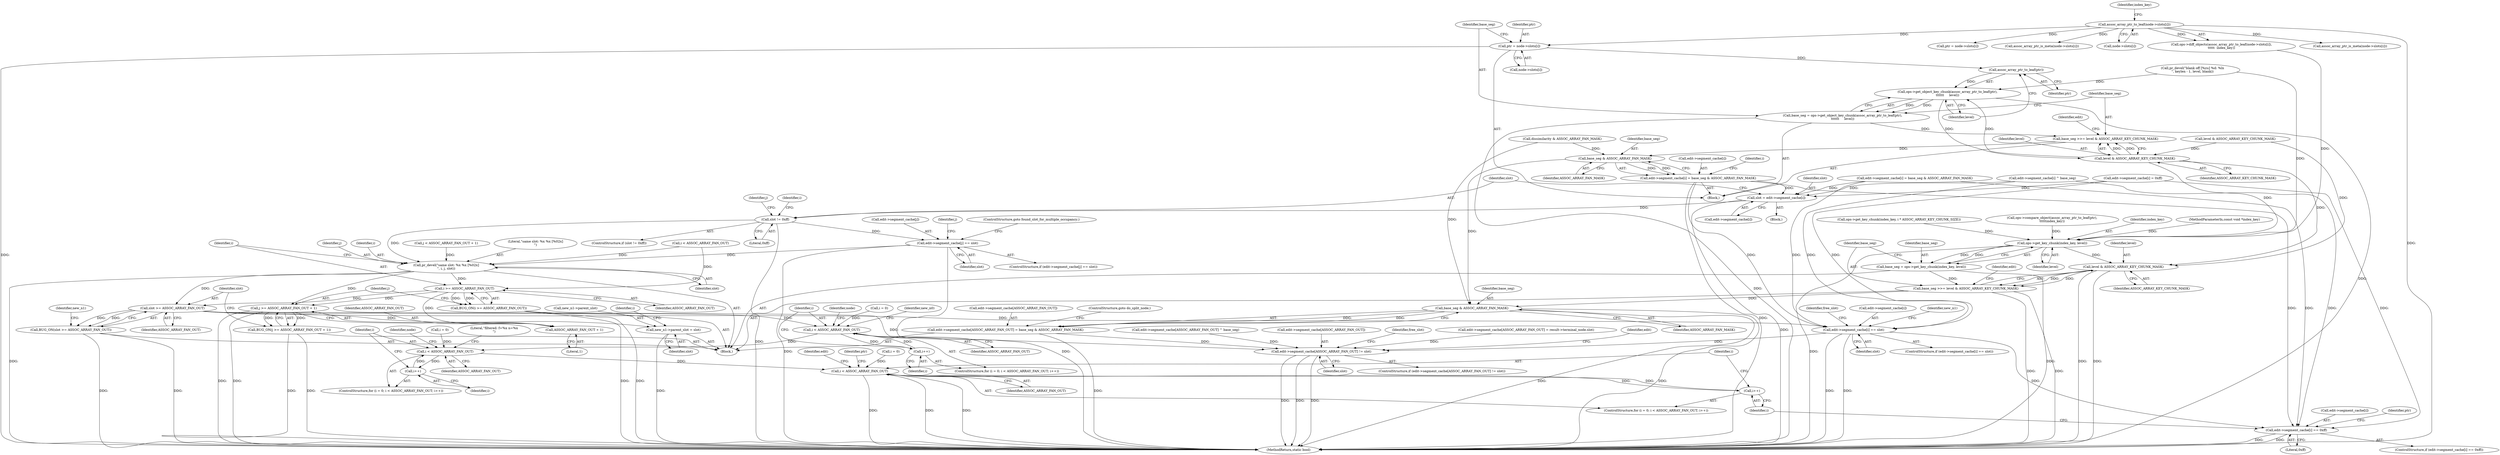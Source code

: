 digraph "0_linux_ea6789980fdaa610d7eb63602c746bf6ec70cd2b@array" {
"1001065" [label="(Call,ptr = node->slots[i])"];
"1000881" [label="(Call,assoc_array_ptr_to_leaf(node->slots[i]))"];
"1001075" [label="(Call,assoc_array_ptr_to_leaf(ptr))"];
"1001074" [label="(Call,ops->get_object_key_chunk(assoc_array_ptr_to_leaf(ptr),\n\t\t\t\t\t\t     level))"];
"1001072" [label="(Call,base_seg = ops->get_object_key_chunk(assoc_array_ptr_to_leaf(ptr),\n\t\t\t\t\t\t     level))"];
"1001078" [label="(Call,base_seg >>= level & ASSOC_ARRAY_KEY_CHUNK_MASK)"];
"1001089" [label="(Call,base_seg & ASSOC_ARRAY_FAN_MASK)"];
"1001083" [label="(Call,edit->segment_cache[i] = base_seg & ASSOC_ARRAY_FAN_MASK)"];
"1000478" [label="(Call,slot = edit->segment_cache[i])"];
"1000486" [label="(Call,slot != 0xff)"];
"1000503" [label="(Call,edit->segment_cache[j] == slot)"];
"1000512" [label="(Call,pr_devel(\"same slot: %x %x [%02x]\n\", i, j, slot))"];
"1000518" [label="(Call,i >= ASSOC_ARRAY_FAN_OUT)"];
"1000517" [label="(Call,BUG_ON(i >= ASSOC_ARRAY_FAN_OUT))"];
"1000522" [label="(Call,j >= ASSOC_ARRAY_FAN_OUT + 1)"];
"1000521" [label="(Call,BUG_ON(j >= ASSOC_ARRAY_FAN_OUT + 1))"];
"1000524" [label="(Call,ASSOC_ARRAY_FAN_OUT + 1)"];
"1000528" [label="(Call,slot >= ASSOC_ARRAY_FAN_OUT)"];
"1000527" [label="(Call,BUG_ON(slot >= ASSOC_ARRAY_FAN_OUT))"];
"1000531" [label="(Call,new_n1->parent_slot = slot)"];
"1000540" [label="(Call,i < ASSOC_ARRAY_FAN_OUT)"];
"1000543" [label="(Call,i++)"];
"1000598" [label="(Call,i < ASSOC_ARRAY_FAN_OUT)"];
"1000601" [label="(Call,i++)"];
"1000732" [label="(Call,i < ASSOC_ARRAY_FAN_OUT)"];
"1000735" [label="(Call,i++)"];
"1000613" [label="(Call,edit->segment_cache[i] == slot)"];
"1000666" [label="(Call,edit->segment_cache[ASSOC_ARRAY_FAN_OUT] != slot)"];
"1000739" [label="(Call,edit->segment_cache[i] == 0xff)"];
"1001108" [label="(Call,base_seg & ASSOC_ARRAY_FAN_MASK)"];
"1001102" [label="(Call,edit->segment_cache[ASSOC_ARRAY_FAN_OUT] = base_seg & ASSOC_ARRAY_FAN_MASK)"];
"1001080" [label="(Call,level & ASSOC_ARRAY_KEY_CHUNK_MASK)"];
"1001094" [label="(Call,ops->get_key_chunk(index_key, level))"];
"1001092" [label="(Call,base_seg = ops->get_key_chunk(index_key, level))"];
"1001097" [label="(Call,base_seg >>= level & ASSOC_ARRAY_KEY_CHUNK_MASK)"];
"1001099" [label="(Call,level & ASSOC_ARRAY_KEY_CHUNK_MASK)"];
"1000509" [label="(Identifier,slot)"];
"1000326" [label="(Call,edit->segment_cache[i] = 0xff)"];
"1001065" [label="(Call,ptr = node->slots[i])"];
"1000486" [label="(Call,slot != 0xff)"];
"1000522" [label="(Call,j >= ASSOC_ARRAY_FAN_OUT + 1)"];
"1001112" [label="(MethodReturn,static bool)"];
"1000530" [label="(Identifier,ASSOC_ARRAY_FAN_OUT)"];
"1001098" [label="(Identifier,base_seg)"];
"1000487" [label="(Identifier,slot)"];
"1000729" [label="(Call,i = 0)"];
"1001094" [label="(Call,ops->get_key_chunk(index_key, level))"];
"1001072" [label="(Call,base_seg = ops->get_object_key_chunk(assoc_array_ptr_to_leaf(ptr),\n\t\t\t\t\t\t     level))"];
"1001073" [label="(Identifier,base_seg)"];
"1001064" [label="(Block,)"];
"1000479" [label="(Identifier,slot)"];
"1000747" [label="(Call,ptr = node->slots[i])"];
"1001074" [label="(Call,ops->get_object_key_chunk(assoc_array_ptr_to_leaf(ptr),\n\t\t\t\t\t\t     level))"];
"1000608" [label="(Identifier,node)"];
"1001101" [label="(Identifier,ASSOC_ARRAY_KEY_CHUNK_MASK)"];
"1000732" [label="(Call,i < ASSOC_ARRAY_FAN_OUT)"];
"1000541" [label="(Identifier,i)"];
"1001078" [label="(Call,base_seg >>= level & ASSOC_ARRAY_KEY_CHUNK_MASK)"];
"1000514" [label="(Identifier,i)"];
"1001099" [label="(Call,level & ASSOC_ARRAY_KEY_CHUNK_MASK)"];
"1000537" [label="(Call,i = 0)"];
"1000533" [label="(Identifier,new_n1)"];
"1001063" [label="(Identifier,i)"];
"1000510" [label="(ControlStructure,goto found_slot_for_multiple_occupancy;)"];
"1001102" [label="(Call,edit->segment_cache[ASSOC_ARRAY_FAN_OUT] = base_seg & ASSOC_ARRAY_FAN_MASK)"];
"1000887" [label="(Identifier,index_key)"];
"1001095" [label="(Identifier,index_key)"];
"1000512" [label="(Call,pr_devel(\"same slot: %x %x [%02x]\n\", i, j, slot))"];
"1001091" [label="(Identifier,ASSOC_ARRAY_FAN_MASK)"];
"1000503" [label="(Call,edit->segment_cache[j] == slot)"];
"1000734" [label="(Identifier,ASSOC_ARRAY_FAN_OUT)"];
"1000495" [label="(Call,j < ASSOC_ARRAY_FAN_OUT + 1)"];
"1000595" [label="(Call,i = 0)"];
"1000738" [label="(ControlStructure,if (edit->segment_cache[i] == 0xff))"];
"1001081" [label="(Identifier,level)"];
"1001103" [label="(Call,edit->segment_cache[ASSOC_ARRAY_FAN_OUT])"];
"1000513" [label="(Literal,\"same slot: %x %x [%02x]\n\")"];
"1001036" [label="(Call,level & ASSOC_ARRAY_KEY_CHUNK_MASK)"];
"1001105" [label="(Identifier,edit)"];
"1001096" [label="(Identifier,level)"];
"1000527" [label="(Call,BUG_ON(slot >= ASSOC_ARRAY_FAN_OUT))"];
"1000520" [label="(Identifier,ASSOC_ARRAY_FAN_OUT)"];
"1000740" [label="(Call,edit->segment_cache[i])"];
"1000546" [label="(Call,assoc_array_ptr_is_meta(node->slots[i]))"];
"1000119" [label="(MethodParameterIn,const void *index_key)"];
"1001090" [label="(Identifier,base_seg)"];
"1000672" [label="(Identifier,slot)"];
"1000542" [label="(Identifier,ASSOC_ARRAY_FAN_OUT)"];
"1000575" [label="(Identifier,new_n0)"];
"1000477" [label="(Block,)"];
"1000488" [label="(Literal,0xff)"];
"1001092" [label="(Call,base_seg = ops->get_key_chunk(index_key, level))"];
"1001076" [label="(Identifier,ptr)"];
"1000544" [label="(Identifier,i)"];
"1001066" [label="(Identifier,ptr)"];
"1001079" [label="(Identifier,base_seg)"];
"1000619" [label="(Identifier,slot)"];
"1000642" [label="(Identifier,free_slot)"];
"1000614" [label="(Call,edit->segment_cache[i])"];
"1001089" [label="(Call,base_seg & ASSOC_ARRAY_FAN_MASK)"];
"1000748" [label="(Identifier,ptr)"];
"1000728" [label="(ControlStructure,for (i = 0; i < ASSOC_ARRAY_FAN_OUT; i++))"];
"1000521" [label="(Call,BUG_ON(j >= ASSOC_ARRAY_FAN_OUT + 1))"];
"1000523" [label="(Identifier,j)"];
"1000624" [label="(Identifier,new_n1)"];
"1000677" [label="(Identifier,free_slot)"];
"1000348" [label="(Call,edit->segment_cache[i] = base_seg & ASSOC_ARRAY_FAN_MASK)"];
"1001108" [label="(Call,base_seg & ASSOC_ARRAY_FAN_MASK)"];
"1001080" [label="(Call,level & ASSOC_ARRAY_KEY_CHUNK_MASK)"];
"1000491" [label="(Identifier,j)"];
"1001100" [label="(Identifier,level)"];
"1000602" [label="(Identifier,i)"];
"1000540" [label="(Call,i < ASSOC_ARRAY_FAN_OUT)"];
"1000531" [label="(Call,new_n1->parent_slot = slot)"];
"1000666" [label="(Call,edit->segment_cache[ASSOC_ARRAY_FAN_OUT] != slot)"];
"1000517" [label="(Call,BUG_ON(i >= ASSOC_ARRAY_FAN_OUT))"];
"1000600" [label="(Identifier,ASSOC_ARRAY_FAN_OUT)"];
"1000155" [label="(Call,edit->segment_cache[ASSOC_ARRAY_FAN_OUT] = result->terminal_node.slot)"];
"1000485" [label="(ControlStructure,if (slot != 0xff))"];
"1000880" [label="(Call,ops->diff_objects(assoc_array_ptr_to_leaf(node->slots[i]),\n\t\t\t\t\t  index_key))"];
"1000529" [label="(Identifier,slot)"];
"1000733" [label="(Identifier,i)"];
"1000535" [label="(Identifier,slot)"];
"1001067" [label="(Call,node->slots[i])"];
"1000742" [label="(Identifier,edit)"];
"1000480" [label="(Call,edit->segment_cache[i])"];
"1001083" [label="(Call,edit->segment_cache[i] = base_seg & ASSOC_ARRAY_FAN_MASK)"];
"1000538" [label="(Identifier,i)"];
"1000536" [label="(ControlStructure,for (i = 0; i < ASSOC_ARRAY_FAN_OUT; i++))"];
"1001075" [label="(Call,assoc_array_ptr_to_leaf(ptr))"];
"1000792" [label="(Identifier,ptr)"];
"1000532" [label="(Call,new_n1->parent_slot)"];
"1000549" [label="(Identifier,node)"];
"1000613" [label="(Call,edit->segment_cache[i] == slot)"];
"1000476" [label="(Identifier,i)"];
"1001077" [label="(Identifier,level)"];
"1000665" [label="(ControlStructure,if (edit->segment_cache[ASSOC_ARRAY_FAN_OUT] != slot))"];
"1001111" [label="(ControlStructure,goto do_split_node;)"];
"1000525" [label="(Identifier,ASSOC_ARRAY_FAN_OUT)"];
"1000704" [label="(Identifier,edit)"];
"1000516" [label="(Identifier,slot)"];
"1001086" [label="(Identifier,edit)"];
"1000524" [label="(Call,ASSOC_ARRAY_FAN_OUT + 1)"];
"1000745" [label="(Literal,0xff)"];
"1000601" [label="(Call,i++)"];
"1000543" [label="(Call,i++)"];
"1000662" [label="(Literal,\"filtered: f=%x n=%x\n\")"];
"1001027" [label="(Call,ops->get_key_chunk(index_key, i * ASSOC_ARRAY_KEY_CHUNK_SIZE))"];
"1000403" [label="(Call,edit->segment_cache[ASSOC_ARRAY_FAN_OUT] ^ base_seg)"];
"1000121" [label="(Block,)"];
"1000384" [label="(Call,edit->segment_cache[i] ^ base_seg)"];
"1000519" [label="(Identifier,i)"];
"1000515" [label="(Identifier,j)"];
"1000612" [label="(ControlStructure,if (edit->segment_cache[i] == slot))"];
"1000667" [label="(Call,edit->segment_cache[ASSOC_ARRAY_FAN_OUT])"];
"1000881" [label="(Call,assoc_array_ptr_to_leaf(node->slots[i]))"];
"1001084" [label="(Call,edit->segment_cache[i])"];
"1000526" [label="(Literal,1)"];
"1000739" [label="(Call,edit->segment_cache[i] == 0xff)"];
"1000478" [label="(Call,slot = edit->segment_cache[i])"];
"1000518" [label="(Call,i >= ASSOC_ARRAY_FAN_OUT)"];
"1000502" [label="(ControlStructure,if (edit->segment_cache[j] == slot))"];
"1001093" [label="(Identifier,base_seg)"];
"1000504" [label="(Call,edit->segment_cache[j])"];
"1000735" [label="(Call,i++)"];
"1000501" [label="(Identifier,j)"];
"1000396" [label="(Call,dissimilarity & ASSOC_ARRAY_FAN_MASK)"];
"1000472" [label="(Call,i < ASSOC_ARRAY_FAN_OUT)"];
"1001039" [label="(Call,pr_devel(\"blank off [%zu] %d: %lx\n\", keylen - 1, level, blank))"];
"1000882" [label="(Call,node->slots[i])"];
"1001097" [label="(Call,base_seg >>= level & ASSOC_ARRAY_KEY_CHUNK_MASK)"];
"1000202" [label="(Call,ops->compare_object(assoc_array_ptr_to_leaf(ptr),\n\t\t\t\t\tindex_key))"];
"1001082" [label="(Identifier,ASSOC_ARRAY_KEY_CHUNK_MASK)"];
"1000528" [label="(Call,slot >= ASSOC_ARRAY_FAN_OUT)"];
"1000598" [label="(Call,i < ASSOC_ARRAY_FAN_OUT)"];
"1000599" [label="(Identifier,i)"];
"1001109" [label="(Identifier,base_seg)"];
"1000736" [label="(Identifier,i)"];
"1001110" [label="(Identifier,ASSOC_ARRAY_FAN_MASK)"];
"1000605" [label="(Call,assoc_array_ptr_is_meta(node->slots[i]))"];
"1000594" [label="(ControlStructure,for (i = 0; i < ASSOC_ARRAY_FAN_OUT; i++))"];
"1001065" -> "1001064"  [label="AST: "];
"1001065" -> "1001067"  [label="CFG: "];
"1001066" -> "1001065"  [label="AST: "];
"1001067" -> "1001065"  [label="AST: "];
"1001073" -> "1001065"  [label="CFG: "];
"1001065" -> "1001112"  [label="DDG: "];
"1000881" -> "1001065"  [label="DDG: "];
"1001065" -> "1001075"  [label="DDG: "];
"1000881" -> "1000880"  [label="AST: "];
"1000881" -> "1000882"  [label="CFG: "];
"1000882" -> "1000881"  [label="AST: "];
"1000887" -> "1000881"  [label="CFG: "];
"1000881" -> "1001112"  [label="DDG: "];
"1000881" -> "1000546"  [label="DDG: "];
"1000881" -> "1000605"  [label="DDG: "];
"1000881" -> "1000747"  [label="DDG: "];
"1000881" -> "1000880"  [label="DDG: "];
"1001075" -> "1001074"  [label="AST: "];
"1001075" -> "1001076"  [label="CFG: "];
"1001076" -> "1001075"  [label="AST: "];
"1001077" -> "1001075"  [label="CFG: "];
"1001075" -> "1001074"  [label="DDG: "];
"1001074" -> "1001072"  [label="AST: "];
"1001074" -> "1001077"  [label="CFG: "];
"1001077" -> "1001074"  [label="AST: "];
"1001072" -> "1001074"  [label="CFG: "];
"1001074" -> "1001112"  [label="DDG: "];
"1001074" -> "1001072"  [label="DDG: "];
"1001074" -> "1001072"  [label="DDG: "];
"1001039" -> "1001074"  [label="DDG: "];
"1001080" -> "1001074"  [label="DDG: "];
"1001074" -> "1001080"  [label="DDG: "];
"1001072" -> "1001064"  [label="AST: "];
"1001073" -> "1001072"  [label="AST: "];
"1001079" -> "1001072"  [label="CFG: "];
"1001072" -> "1001112"  [label="DDG: "];
"1001072" -> "1001078"  [label="DDG: "];
"1001078" -> "1001064"  [label="AST: "];
"1001078" -> "1001080"  [label="CFG: "];
"1001079" -> "1001078"  [label="AST: "];
"1001080" -> "1001078"  [label="AST: "];
"1001086" -> "1001078"  [label="CFG: "];
"1001080" -> "1001078"  [label="DDG: "];
"1001080" -> "1001078"  [label="DDG: "];
"1001078" -> "1001089"  [label="DDG: "];
"1001089" -> "1001083"  [label="AST: "];
"1001089" -> "1001091"  [label="CFG: "];
"1001090" -> "1001089"  [label="AST: "];
"1001091" -> "1001089"  [label="AST: "];
"1001083" -> "1001089"  [label="CFG: "];
"1001089" -> "1001083"  [label="DDG: "];
"1001089" -> "1001083"  [label="DDG: "];
"1000396" -> "1001089"  [label="DDG: "];
"1001089" -> "1001108"  [label="DDG: "];
"1001083" -> "1001064"  [label="AST: "];
"1001084" -> "1001083"  [label="AST: "];
"1001063" -> "1001083"  [label="CFG: "];
"1001083" -> "1001112"  [label="DDG: "];
"1001083" -> "1000478"  [label="DDG: "];
"1001083" -> "1000613"  [label="DDG: "];
"1001083" -> "1000739"  [label="DDG: "];
"1000478" -> "1000477"  [label="AST: "];
"1000478" -> "1000480"  [label="CFG: "];
"1000479" -> "1000478"  [label="AST: "];
"1000480" -> "1000478"  [label="AST: "];
"1000487" -> "1000478"  [label="CFG: "];
"1000478" -> "1001112"  [label="DDG: "];
"1000348" -> "1000478"  [label="DDG: "];
"1000326" -> "1000478"  [label="DDG: "];
"1000384" -> "1000478"  [label="DDG: "];
"1000478" -> "1000486"  [label="DDG: "];
"1000486" -> "1000485"  [label="AST: "];
"1000486" -> "1000488"  [label="CFG: "];
"1000487" -> "1000486"  [label="AST: "];
"1000488" -> "1000486"  [label="AST: "];
"1000491" -> "1000486"  [label="CFG: "];
"1000476" -> "1000486"  [label="CFG: "];
"1000486" -> "1001112"  [label="DDG: "];
"1000486" -> "1000503"  [label="DDG: "];
"1000486" -> "1000512"  [label="DDG: "];
"1000503" -> "1000502"  [label="AST: "];
"1000503" -> "1000509"  [label="CFG: "];
"1000504" -> "1000503"  [label="AST: "];
"1000509" -> "1000503"  [label="AST: "];
"1000510" -> "1000503"  [label="CFG: "];
"1000501" -> "1000503"  [label="CFG: "];
"1000503" -> "1001112"  [label="DDG: "];
"1000503" -> "1001112"  [label="DDG: "];
"1000503" -> "1000512"  [label="DDG: "];
"1000512" -> "1000121"  [label="AST: "];
"1000512" -> "1000516"  [label="CFG: "];
"1000513" -> "1000512"  [label="AST: "];
"1000514" -> "1000512"  [label="AST: "];
"1000515" -> "1000512"  [label="AST: "];
"1000516" -> "1000512"  [label="AST: "];
"1000519" -> "1000512"  [label="CFG: "];
"1000512" -> "1001112"  [label="DDG: "];
"1000472" -> "1000512"  [label="DDG: "];
"1000495" -> "1000512"  [label="DDG: "];
"1000512" -> "1000518"  [label="DDG: "];
"1000512" -> "1000522"  [label="DDG: "];
"1000512" -> "1000528"  [label="DDG: "];
"1000518" -> "1000517"  [label="AST: "];
"1000518" -> "1000520"  [label="CFG: "];
"1000519" -> "1000518"  [label="AST: "];
"1000520" -> "1000518"  [label="AST: "];
"1000517" -> "1000518"  [label="CFG: "];
"1000518" -> "1000517"  [label="DDG: "];
"1000518" -> "1000517"  [label="DDG: "];
"1000472" -> "1000518"  [label="DDG: "];
"1000518" -> "1000522"  [label="DDG: "];
"1000518" -> "1000524"  [label="DDG: "];
"1000518" -> "1000528"  [label="DDG: "];
"1000517" -> "1000121"  [label="AST: "];
"1000523" -> "1000517"  [label="CFG: "];
"1000517" -> "1001112"  [label="DDG: "];
"1000517" -> "1001112"  [label="DDG: "];
"1000522" -> "1000521"  [label="AST: "];
"1000522" -> "1000524"  [label="CFG: "];
"1000523" -> "1000522"  [label="AST: "];
"1000524" -> "1000522"  [label="AST: "];
"1000521" -> "1000522"  [label="CFG: "];
"1000522" -> "1001112"  [label="DDG: "];
"1000522" -> "1001112"  [label="DDG: "];
"1000522" -> "1000521"  [label="DDG: "];
"1000522" -> "1000521"  [label="DDG: "];
"1000521" -> "1000121"  [label="AST: "];
"1000529" -> "1000521"  [label="CFG: "];
"1000521" -> "1001112"  [label="DDG: "];
"1000521" -> "1001112"  [label="DDG: "];
"1000524" -> "1000526"  [label="CFG: "];
"1000525" -> "1000524"  [label="AST: "];
"1000526" -> "1000524"  [label="AST: "];
"1000528" -> "1000527"  [label="AST: "];
"1000528" -> "1000530"  [label="CFG: "];
"1000529" -> "1000528"  [label="AST: "];
"1000530" -> "1000528"  [label="AST: "];
"1000527" -> "1000528"  [label="CFG: "];
"1000528" -> "1000527"  [label="DDG: "];
"1000528" -> "1000527"  [label="DDG: "];
"1000528" -> "1000531"  [label="DDG: "];
"1000528" -> "1000540"  [label="DDG: "];
"1000528" -> "1000613"  [label="DDG: "];
"1000528" -> "1000666"  [label="DDG: "];
"1000527" -> "1000121"  [label="AST: "];
"1000533" -> "1000527"  [label="CFG: "];
"1000527" -> "1001112"  [label="DDG: "];
"1000527" -> "1001112"  [label="DDG: "];
"1000531" -> "1000121"  [label="AST: "];
"1000531" -> "1000535"  [label="CFG: "];
"1000532" -> "1000531"  [label="AST: "];
"1000535" -> "1000531"  [label="AST: "];
"1000538" -> "1000531"  [label="CFG: "];
"1000531" -> "1001112"  [label="DDG: "];
"1000540" -> "1000536"  [label="AST: "];
"1000540" -> "1000542"  [label="CFG: "];
"1000541" -> "1000540"  [label="AST: "];
"1000542" -> "1000540"  [label="AST: "];
"1000549" -> "1000540"  [label="CFG: "];
"1000575" -> "1000540"  [label="CFG: "];
"1000543" -> "1000540"  [label="DDG: "];
"1000537" -> "1000540"  [label="DDG: "];
"1000540" -> "1000543"  [label="DDG: "];
"1000540" -> "1000598"  [label="DDG: "];
"1000543" -> "1000536"  [label="AST: "];
"1000543" -> "1000544"  [label="CFG: "];
"1000544" -> "1000543"  [label="AST: "];
"1000541" -> "1000543"  [label="CFG: "];
"1000598" -> "1000594"  [label="AST: "];
"1000598" -> "1000600"  [label="CFG: "];
"1000599" -> "1000598"  [label="AST: "];
"1000600" -> "1000598"  [label="AST: "];
"1000608" -> "1000598"  [label="CFG: "];
"1000662" -> "1000598"  [label="CFG: "];
"1000601" -> "1000598"  [label="DDG: "];
"1000595" -> "1000598"  [label="DDG: "];
"1000598" -> "1000601"  [label="DDG: "];
"1000598" -> "1000732"  [label="DDG: "];
"1000601" -> "1000594"  [label="AST: "];
"1000601" -> "1000602"  [label="CFG: "];
"1000602" -> "1000601"  [label="AST: "];
"1000599" -> "1000601"  [label="CFG: "];
"1000732" -> "1000728"  [label="AST: "];
"1000732" -> "1000734"  [label="CFG: "];
"1000733" -> "1000732"  [label="AST: "];
"1000734" -> "1000732"  [label="AST: "];
"1000742" -> "1000732"  [label="CFG: "];
"1000792" -> "1000732"  [label="CFG: "];
"1000732" -> "1001112"  [label="DDG: "];
"1000732" -> "1001112"  [label="DDG: "];
"1000732" -> "1001112"  [label="DDG: "];
"1000729" -> "1000732"  [label="DDG: "];
"1000735" -> "1000732"  [label="DDG: "];
"1000732" -> "1000735"  [label="DDG: "];
"1000735" -> "1000728"  [label="AST: "];
"1000735" -> "1000736"  [label="CFG: "];
"1000736" -> "1000735"  [label="AST: "];
"1000733" -> "1000735"  [label="CFG: "];
"1000613" -> "1000612"  [label="AST: "];
"1000613" -> "1000619"  [label="CFG: "];
"1000614" -> "1000613"  [label="AST: "];
"1000619" -> "1000613"  [label="AST: "];
"1000624" -> "1000613"  [label="CFG: "];
"1000642" -> "1000613"  [label="CFG: "];
"1000613" -> "1001112"  [label="DDG: "];
"1000613" -> "1001112"  [label="DDG: "];
"1000348" -> "1000613"  [label="DDG: "];
"1000326" -> "1000613"  [label="DDG: "];
"1000384" -> "1000613"  [label="DDG: "];
"1000613" -> "1000666"  [label="DDG: "];
"1000613" -> "1000739"  [label="DDG: "];
"1000666" -> "1000665"  [label="AST: "];
"1000666" -> "1000672"  [label="CFG: "];
"1000667" -> "1000666"  [label="AST: "];
"1000672" -> "1000666"  [label="AST: "];
"1000677" -> "1000666"  [label="CFG: "];
"1000704" -> "1000666"  [label="CFG: "];
"1000666" -> "1001112"  [label="DDG: "];
"1000666" -> "1001112"  [label="DDG: "];
"1000666" -> "1001112"  [label="DDG: "];
"1000403" -> "1000666"  [label="DDG: "];
"1001102" -> "1000666"  [label="DDG: "];
"1000155" -> "1000666"  [label="DDG: "];
"1000739" -> "1000738"  [label="AST: "];
"1000739" -> "1000745"  [label="CFG: "];
"1000740" -> "1000739"  [label="AST: "];
"1000745" -> "1000739"  [label="AST: "];
"1000748" -> "1000739"  [label="CFG: "];
"1000736" -> "1000739"  [label="CFG: "];
"1000739" -> "1001112"  [label="DDG: "];
"1000739" -> "1001112"  [label="DDG: "];
"1000348" -> "1000739"  [label="DDG: "];
"1000326" -> "1000739"  [label="DDG: "];
"1000384" -> "1000739"  [label="DDG: "];
"1001108" -> "1001102"  [label="AST: "];
"1001108" -> "1001110"  [label="CFG: "];
"1001109" -> "1001108"  [label="AST: "];
"1001110" -> "1001108"  [label="AST: "];
"1001102" -> "1001108"  [label="CFG: "];
"1001108" -> "1001112"  [label="DDG: "];
"1001108" -> "1001112"  [label="DDG: "];
"1001108" -> "1001102"  [label="DDG: "];
"1001108" -> "1001102"  [label="DDG: "];
"1001097" -> "1001108"  [label="DDG: "];
"1000396" -> "1001108"  [label="DDG: "];
"1001102" -> "1000121"  [label="AST: "];
"1001103" -> "1001102"  [label="AST: "];
"1001111" -> "1001102"  [label="CFG: "];
"1001102" -> "1001112"  [label="DDG: "];
"1001080" -> "1001082"  [label="CFG: "];
"1001081" -> "1001080"  [label="AST: "];
"1001082" -> "1001080"  [label="AST: "];
"1001036" -> "1001080"  [label="DDG: "];
"1001080" -> "1001094"  [label="DDG: "];
"1001080" -> "1001099"  [label="DDG: "];
"1001094" -> "1001092"  [label="AST: "];
"1001094" -> "1001096"  [label="CFG: "];
"1001095" -> "1001094"  [label="AST: "];
"1001096" -> "1001094"  [label="AST: "];
"1001092" -> "1001094"  [label="CFG: "];
"1001094" -> "1001112"  [label="DDG: "];
"1001094" -> "1001092"  [label="DDG: "];
"1001094" -> "1001092"  [label="DDG: "];
"1001027" -> "1001094"  [label="DDG: "];
"1000880" -> "1001094"  [label="DDG: "];
"1000202" -> "1001094"  [label="DDG: "];
"1000119" -> "1001094"  [label="DDG: "];
"1001039" -> "1001094"  [label="DDG: "];
"1001094" -> "1001099"  [label="DDG: "];
"1001092" -> "1000121"  [label="AST: "];
"1001093" -> "1001092"  [label="AST: "];
"1001098" -> "1001092"  [label="CFG: "];
"1001092" -> "1001112"  [label="DDG: "];
"1001092" -> "1001097"  [label="DDG: "];
"1001097" -> "1000121"  [label="AST: "];
"1001097" -> "1001099"  [label="CFG: "];
"1001098" -> "1001097"  [label="AST: "];
"1001099" -> "1001097"  [label="AST: "];
"1001105" -> "1001097"  [label="CFG: "];
"1001097" -> "1001112"  [label="DDG: "];
"1001097" -> "1001112"  [label="DDG: "];
"1001099" -> "1001097"  [label="DDG: "];
"1001099" -> "1001097"  [label="DDG: "];
"1001099" -> "1001101"  [label="CFG: "];
"1001100" -> "1001099"  [label="AST: "];
"1001101" -> "1001099"  [label="AST: "];
"1001099" -> "1001112"  [label="DDG: "];
"1001099" -> "1001112"  [label="DDG: "];
"1001036" -> "1001099"  [label="DDG: "];
}
